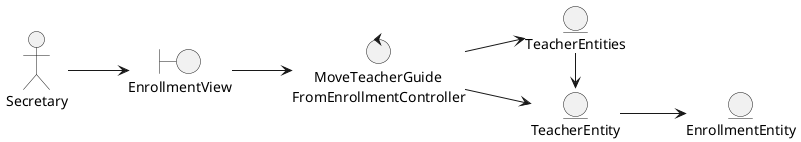 @startuml
left to right direction

'--- Classes definition ---
actor Secretary

boundary EnrollmentView

control MoveTeacherGuideFromEnrollmentController as "      MoveTeacherGuide\nFromEnrollmentController"

entity EnrollmentEntity
entity TeacherEntity
entity TeacherEntities


'--- Actor relations ---
Secretary --> EnrollmentView

'--- Views relations ---
EnrollmentView --> MoveTeacherGuideFromEnrollmentController

'--- Controllers relations ---
MoveTeacherGuideFromEnrollmentController --> TeacherEntity
MoveTeacherGuideFromEnrollmentController --> TeacherEntities

'--- Entity relations ---
TeacherEntity --> EnrollmentEntity
TeacherEntities -> TeacherEntity
@enduml